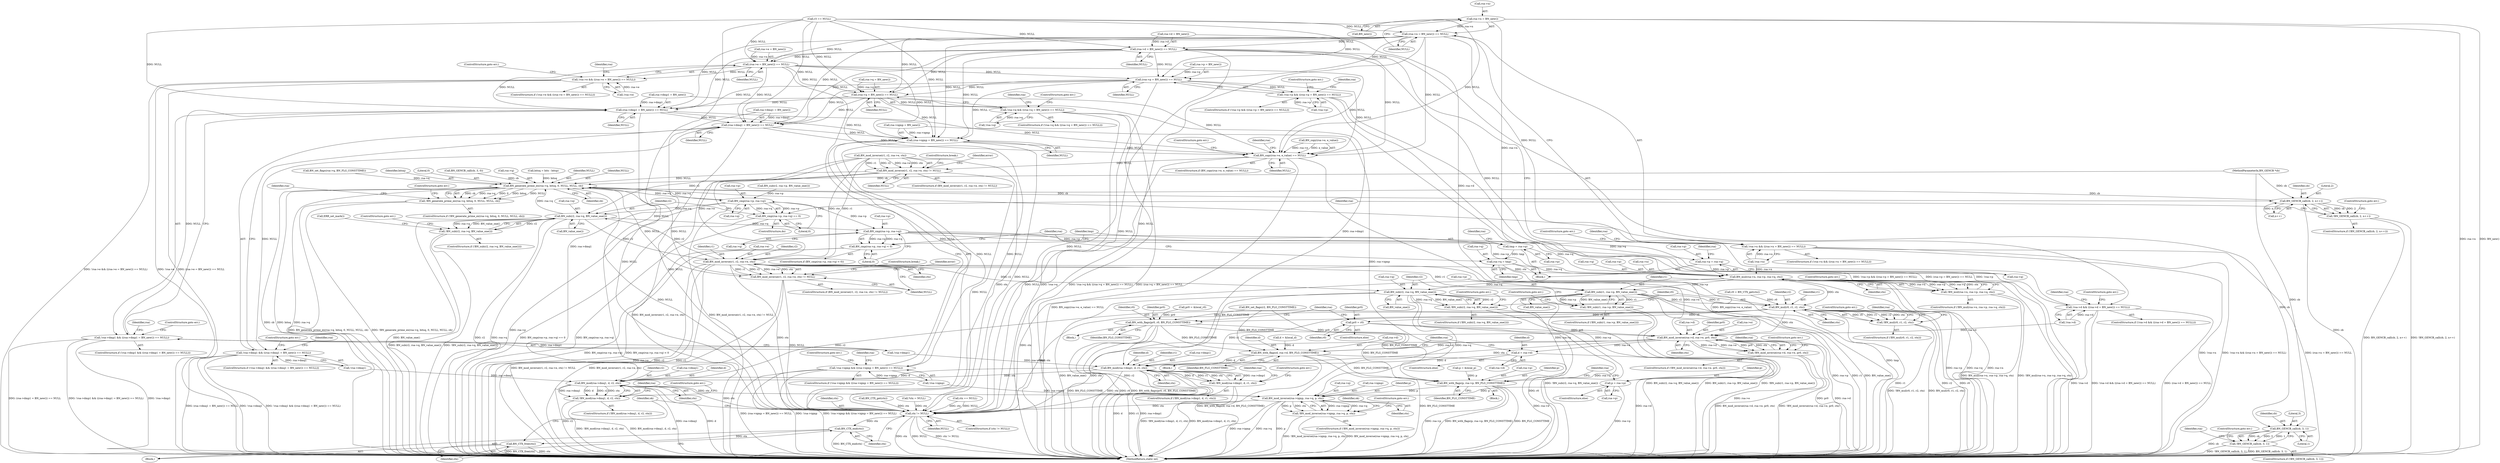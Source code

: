 digraph "0_openssl_349a41da1ad88ad87825414752a8ff5fdd6a6c3f@pointer" {
"1000228" [label="(Call,rsa->n = BN_new())"];
"1000227" [label="(Call,(rsa->n = BN_new()) == NULL)"];
"1000222" [label="(Call,!rsa->n && ((rsa->n = BN_new()) == NULL))"];
"1000241" [label="(Call,(rsa->d = BN_new()) == NULL)"];
"1000236" [label="(Call,!rsa->d && ((rsa->d = BN_new()) == NULL))"];
"1000255" [label="(Call,(rsa->e = BN_new()) == NULL)"];
"1000250" [label="(Call,!rsa->e && ((rsa->e = BN_new()) == NULL))"];
"1000269" [label="(Call,(rsa->p = BN_new()) == NULL)"];
"1000264" [label="(Call,!rsa->p && ((rsa->p = BN_new()) == NULL))"];
"1000283" [label="(Call,(rsa->q = BN_new()) == NULL)"];
"1000278" [label="(Call,!rsa->q && ((rsa->q = BN_new()) == NULL))"];
"1000297" [label="(Call,(rsa->dmp1 = BN_new()) == NULL)"];
"1000292" [label="(Call,!rsa->dmp1 && ((rsa->dmp1 = BN_new()) == NULL))"];
"1000311" [label="(Call,(rsa->dmq1 = BN_new()) == NULL)"];
"1000306" [label="(Call,!rsa->dmq1 && ((rsa->dmq1 = BN_new()) == NULL))"];
"1000325" [label="(Call,(rsa->iqmp = BN_new()) == NULL)"];
"1000320" [label="(Call,!rsa->iqmp && ((rsa->iqmp = BN_new()) == NULL))"];
"1000334" [label="(Call,BN_copy(rsa->e, e_value) == NULL)"];
"1000368" [label="(Call,BN_mod_inverse(r1, r2, rsa->e, ctx) != NULL)"];
"1000418" [label="(Call,BN_generate_prime_ex(rsa->q, bitsq, 0, NULL, NULL, cb))"];
"1000417" [label="(Call,!BN_generate_prime_ex(rsa->q, bitsq, 0, NULL, NULL, cb))"];
"1000429" [label="(Call,BN_cmp(rsa->p, rsa->q))"];
"1000428" [label="(Call,BN_cmp(rsa->p, rsa->q) == 0)"];
"1000439" [label="(Call,BN_sub(r2, rsa->q, BN_value_one()))"];
"1000438" [label="(Call,!BN_sub(r2, rsa->q, BN_value_one()))"];
"1000449" [label="(Call,BN_mod_inverse(r1, r2, rsa->e, ctx))"];
"1000448" [label="(Call,BN_mod_inverse(r1, r2, rsa->e, ctx) != NULL)"];
"1000689" [label="(Call,ctx != NULL)"];
"1000693" [label="(Call,BN_CTX_end(ctx))"];
"1000695" [label="(Call,BN_CTX_free(ctx))"];
"1000522" [label="(Call,BN_mul(rsa->n, rsa->p, rsa->q, ctx))"];
"1000521" [label="(Call,!BN_mul(rsa->n, rsa->p, rsa->q, ctx))"];
"1000536" [label="(Call,BN_sub(r1, rsa->p, BN_value_one()))"];
"1000535" [label="(Call,!BN_sub(r1, rsa->p, BN_value_one()))"];
"1000554" [label="(Call,BN_mul(r0, r1, r2, ctx))"];
"1000553" [label="(Call,!BN_mul(r0, r1, r2, ctx))"];
"1000572" [label="(Call,BN_with_flags(pr0, r0, BN_FLG_CONSTTIME))"];
"1000582" [label="(Call,BN_mod_inverse(rsa->d, rsa->e, pr0, ctx))"];
"1000581" [label="(Call,!BN_mod_inverse(rsa->d, rsa->e, pr0, ctx))"];
"1000604" [label="(Call,BN_with_flags(d, rsa->d, BN_FLG_CONSTTIME))"];
"1000618" [label="(Call,BN_mod(rsa->dmp1, d, r1, ctx))"];
"1000617" [label="(Call,!BN_mod(rsa->dmp1, d, r1, ctx))"];
"1000628" [label="(Call,BN_mod(rsa->dmq1, d, r2, ctx))"];
"1000627" [label="(Call,!BN_mod(rsa->dmq1, d, r2, ctx))"];
"1000662" [label="(Call,BN_mod_inverse(rsa->iqmp, rsa->q, p, ctx))"];
"1000661" [label="(Call,!BN_mod_inverse(rsa->iqmp, rsa->q, p, ctx))"];
"1000648" [label="(Call,BN_with_flags(p, rsa->p, BN_FLG_CONSTTIME))"];
"1000611" [label="(Call,d = rsa->d)"];
"1000577" [label="(Call,pr0 = r0)"];
"1000655" [label="(Call,p = rsa->p)"];
"1000545" [label="(Call,BN_sub(r2, rsa->q, BN_value_one()))"];
"1000544" [label="(Call,!BN_sub(r2, rsa->q, BN_value_one()))"];
"1000494" [label="(Call,BN_cmp(rsa->p, rsa->q))"];
"1000493" [label="(Call,BN_cmp(rsa->p, rsa->q) < 0)"];
"1000503" [label="(Call,tmp = rsa->p)"];
"1000515" [label="(Call,rsa->q = tmp)"];
"1000508" [label="(Call,rsa->p = rsa->q)"];
"1000479" [label="(Call,BN_GENCB_call(cb, 2, n++))"];
"1000478" [label="(Call,!BN_GENCB_call(cb, 2, n++))"];
"1000487" [label="(Call,BN_GENCB_call(cb, 3, 1))"];
"1000486" [label="(Call,!BN_GENCB_call(cb, 3, 1))"];
"1000547" [label="(Call,rsa->q)"];
"1000519" [label="(Identifier,tmp)"];
"1000666" [label="(Call,rsa->q)"];
"1000479" [label="(Call,BN_GENCB_call(cb, 2, n++))"];
"1000498" [label="(Call,rsa->q)"];
"1000600" [label="(Call,d = &local_d)"];
"1000431" [label="(Identifier,rsa)"];
"1000414" [label="(ControlStructure,do)"];
"1000622" [label="(Identifier,d)"];
"1000340" [label="(Identifier,NULL)"];
"1000583" [label="(Call,rsa->d)"];
"1000276" [label="(ControlStructure,goto err;)"];
"1000633" [label="(Identifier,r2)"];
"1000438" [label="(Call,!BN_sub(r2, rsa->q, BN_value_one()))"];
"1000430" [label="(Call,rsa->p)"];
"1000450" [label="(Identifier,r1)"];
"1000281" [label="(Identifier,rsa)"];
"1000649" [label="(Identifier,p)"];
"1000604" [label="(Call,BN_with_flags(d, rsa->d, BN_FLG_CONSTTIME))"];
"1000270" [label="(Call,rsa->p = BN_new())"];
"1000234" [label="(ControlStructure,goto err;)"];
"1000489" [label="(Literal,3)"];
"1000653" [label="(Identifier,BN_FLG_CONSTTIME)"];
"1000251" [label="(Call,!rsa->e)"];
"1000248" [label="(ControlStructure,goto err;)"];
"1000543" [label="(ControlStructure,if (!BN_sub(r2, rsa->q, BN_value_one())))"];
"1000242" [label="(Call,rsa->d = BN_new())"];
"1000122" [label="(MethodParameterIn,BN_GENCB *cb)"];
"1000334" [label="(Call,BN_copy(rsa->e, e_value) == NULL)"];
"1000378" [label="(ControlStructure,break;)"];
"1000580" [label="(ControlStructure,if (!BN_mod_inverse(rsa->d, rsa->e, pr0, ctx)))"];
"1000634" [label="(Identifier,ctx)"];
"1000263" [label="(ControlStructure,if (!rsa->p && ((rsa->p = BN_new()) == NULL)))"];
"1000423" [label="(Literal,0)"];
"1000407" [label="(Call,BN_GENCB_call(cb, 3, 0))"];
"1000546" [label="(Identifier,r2)"];
"1000694" [label="(Identifier,ctx)"];
"1000567" [label="(Block,)"];
"1000568" [label="(Call,pr0 = &local_r0)"];
"1000624" [label="(Identifier,ctx)"];
"1000419" [label="(Call,rsa->q)"];
"1000417" [label="(Call,!BN_generate_prime_ex(rsa->q, bitsq, 0, NULL, NULL, cb))"];
"1000558" [label="(Identifier,ctx)"];
"1000632" [label="(Identifier,d)"];
"1000436" [label="(Literal,0)"];
"1000524" [label="(Identifier,rsa)"];
"1000689" [label="(Call,ctx != NULL)"];
"1000458" [label="(ControlStructure,break;)"];
"1000253" [label="(Identifier,rsa)"];
"1000188" [label="(Call,r0 = BN_CTX_get(ctx))"];
"1000490" [label="(Literal,1)"];
"1000579" [label="(Identifier,r0)"];
"1000504" [label="(Identifier,tmp)"];
"1000485" [label="(ControlStructure,if (!BN_GENCB_call(cb, 3, 1)))"];
"1000618" [label="(Call,BN_mod(rsa->dmp1, d, r1, ctx))"];
"1000311" [label="(Call,(rsa->dmq1 = BN_new()) == NULL)"];
"1000262" [label="(ControlStructure,goto err;)"];
"1000321" [label="(Call,!rsa->iqmp)"];
"1000256" [label="(Call,rsa->e = BN_new())"];
"1000596" [label="(Identifier,rsa)"];
"1000275" [label="(Identifier,NULL)"];
"1000654" [label="(ControlStructure,else)"];
"1000182" [label="(Call,ctx == NULL)"];
"1000320" [label="(Call,!rsa->iqmp && ((rsa->iqmp = BN_new()) == NULL))"];
"1000368" [label="(Call,BN_mod_inverse(r1, r2, rsa->e, ctx) != NULL)"];
"1000692" [label="(Block,)"];
"1000427" [label="(ControlStructure,goto err;)"];
"1000447" [label="(ControlStructure,if (BN_mod_inverse(r1, r2, rsa->e, ctx) != NULL))"];
"1000534" [label="(ControlStructure,if (!BN_sub(r1, rsa->p, BN_value_one())))"];
"1000367" [label="(ControlStructure,if (BN_mod_inverse(r1, r2, rsa->e, ctx) != NULL))"];
"1000627" [label="(Call,!BN_mod(rsa->dmq1, d, r2, ctx))"];
"1000446" [label="(Call,ERR_set_mark())"];
"1000551" [label="(ControlStructure,goto err;)"];
"1000309" [label="(Identifier,rsa)"];
"1000331" [label="(Identifier,NULL)"];
"1000559" [label="(ControlStructure,goto err;)"];
"1000247" [label="(Identifier,NULL)"];
"1000222" [label="(Call,!rsa->n && ((rsa->n = BN_new()) == NULL))"];
"1000279" [label="(Call,!rsa->q)"];
"1000289" [label="(Identifier,NULL)"];
"1000449" [label="(Call,BN_mod_inverse(r1, r2, rsa->e, ctx))"];
"1000492" [label="(ControlStructure,if (BN_cmp(rsa->p, rsa->q) < 0))"];
"1000616" [label="(ControlStructure,if (!BN_mod(rsa->dmp1, d, r1, ctx)))"];
"1000509" [label="(Call,rsa->p)"];
"1000502" [label="(Block,)"];
"1000520" [label="(ControlStructure,if (!BN_mul(rsa->n, rsa->p, rsa->q, ctx)))"];
"1000584" [label="(Identifier,rsa)"];
"1000496" [label="(Identifier,rsa)"];
"1000544" [label="(Call,!BN_sub(r2, rsa->q, BN_value_one()))"];
"1000486" [label="(Call,!BN_GENCB_call(cb, 3, 1))"];
"1000216" [label="(Call,bitsq = bits - bitsp)"];
"1000574" [label="(Identifier,r0)"];
"1000439" [label="(Call,BN_sub(r2, rsa->q, BN_value_one()))"];
"1000508" [label="(Call,rsa->p = rsa->q)"];
"1000664" [label="(Identifier,rsa)"];
"1000522" [label="(Call,BN_mul(rsa->n, rsa->p, rsa->q, ctx))"];
"1000545" [label="(Call,BN_sub(r2, rsa->q, BN_value_one()))"];
"1000690" [label="(Identifier,ctx)"];
"1000239" [label="(Identifier,rsa)"];
"1000319" [label="(ControlStructure,if (!rsa->iqmp && ((rsa->iqmp = BN_new()) == NULL)))"];
"1000326" [label="(Call,rsa->iqmp = BN_new())"];
"1000433" [label="(Call,rsa->q)"];
"1000510" [label="(Identifier,rsa)"];
"1000516" [label="(Call,rsa->q)"];
"1000623" [label="(Identifier,r1)"];
"1000359" [label="(Call,BN_sub(r2, rsa->p, BN_value_one()))"];
"1000536" [label="(Call,BN_sub(r1, rsa->p, BN_value_one()))"];
"1000512" [label="(Call,rsa->q)"];
"1000429" [label="(Call,BN_cmp(rsa->p, rsa->q))"];
"1000673" [label="(Identifier,ok)"];
"1000529" [label="(Call,rsa->q)"];
"1000532" [label="(Identifier,ctx)"];
"1000503" [label="(Call,tmp = rsa->p)"];
"1000304" [label="(ControlStructure,goto err;)"];
"1000644" [label="(Call,p = &local_p)"];
"1000455" [label="(Identifier,ctx)"];
"1000619" [label="(Call,rsa->dmp1)"];
"1000655" [label="(Call,p = rsa->p)"];
"1000269" [label="(Call,(rsa->p = BN_new()) == NULL)"];
"1000227" [label="(Call,(rsa->n = BN_new()) == NULL)"];
"1000533" [label="(ControlStructure,goto err;)"];
"1000606" [label="(Call,rsa->d)"];
"1000526" [label="(Call,rsa->p)"];
"1000538" [label="(Call,rsa->p)"];
"1000312" [label="(Call,rsa->dmq1 = BN_new())"];
"1000578" [label="(Identifier,pr0)"];
"1000581" [label="(Call,!BN_mod_inverse(rsa->d, rsa->e, pr0, ctx))"];
"1000267" [label="(Identifier,rsa)"];
"1000456" [label="(Identifier,NULL)"];
"1000620" [label="(Identifier,rsa)"];
"1000441" [label="(Call,rsa->q)"];
"1000250" [label="(Call,!rsa->e && ((rsa->e = BN_new()) == NULL))"];
"1000688" [label="(ControlStructure,if (ctx != NULL))"];
"1000480" [label="(Identifier,cb)"];
"1000297" [label="(Call,(rsa->dmp1 = BN_new()) == NULL)"];
"1000576" [label="(ControlStructure,else)"];
"1000488" [label="(Identifier,cb)"];
"1000613" [label="(Call,rsa->d)"];
"1000484" [label="(ControlStructure,goto err;)"];
"1000295" [label="(Identifier,rsa)"];
"1000612" [label="(Identifier,d)"];
"1000695" [label="(Call,BN_CTX_free(ctx))"];
"1000332" [label="(ControlStructure,goto err;)"];
"1000440" [label="(Identifier,r2)"];
"1000333" [label="(ControlStructure,if (BN_copy(rsa->e, e_value) == NULL))"];
"1000278" [label="(Call,!rsa->q && ((rsa->q = BN_new()) == NULL))"];
"1000481" [label="(Literal,2)"];
"1000650" [label="(Call,rsa->p)"];
"1000555" [label="(Identifier,r0)"];
"1000318" [label="(ControlStructure,goto err;)"];
"1000228" [label="(Call,rsa->n = BN_new())"];
"1000236" [label="(Call,!rsa->d && ((rsa->d = BN_new()) == NULL))"];
"1000451" [label="(Identifier,r2)"];
"1000478" [label="(Call,!BN_GENCB_call(cb, 2, n++))"];
"1000277" [label="(ControlStructure,if (!rsa->q && ((rsa->q = BN_new()) == NULL)))"];
"1000611" [label="(Call,d = rsa->d)"];
"1000661" [label="(Call,!BN_mod_inverse(rsa->iqmp, rsa->q, p, ctx))"];
"1000663" [label="(Call,rsa->iqmp)"];
"1000233" [label="(Identifier,NULL)"];
"1000418" [label="(Call,BN_generate_prime_ex(rsa->q, bitsq, 0, NULL, NULL, cb))"];
"1000698" [label="(Identifier,ok)"];
"1000557" [label="(Identifier,r2)"];
"1000617" [label="(Call,!BN_mod(rsa->dmp1, d, r1, ctx))"];
"1000640" [label="(Identifier,rsa)"];
"1000305" [label="(ControlStructure,if (!rsa->dmq1 && ((rsa->dmq1 = BN_new()) == NULL)))"];
"1000542" [label="(ControlStructure,goto err;)"];
"1000292" [label="(Call,!rsa->dmp1 && ((rsa->dmp1 = BN_new()) == NULL))"];
"1000232" [label="(Call,BN_new())"];
"1000699" [label="(MethodReturn,static int)"];
"1000335" [label="(Call,BN_copy(rsa->e, e_value))"];
"1000380" [label="(Identifier,error)"];
"1000221" [label="(ControlStructure,if (!rsa->n && ((rsa->n = BN_new()) == NULL)))"];
"1000582" [label="(Call,BN_mod_inverse(rsa->d, rsa->e, pr0, ctx))"];
"1000494" [label="(Call,BN_cmp(rsa->p, rsa->q))"];
"1000482" [label="(Call,n++)"];
"1000629" [label="(Call,rsa->dmq1)"];
"1000235" [label="(ControlStructure,if (!rsa->d && ((rsa->d = BN_new()) == NULL)))"];
"1000325" [label="(Call,(rsa->iqmp = BN_new()) == NULL)"];
"1000554" [label="(Call,BN_mul(r0, r1, r2, ctx))"];
"1000420" [label="(Identifier,rsa)"];
"1000577" [label="(Call,pr0 = r0)"];
"1000376" [label="(Identifier,NULL)"];
"1000261" [label="(Identifier,NULL)"];
"1000628" [label="(Call,BN_mod(rsa->dmq1, d, r2, ctx))"];
"1000307" [label="(Call,!rsa->dmq1)"];
"1000662" [label="(Call,BN_mod_inverse(rsa->iqmp, rsa->q, p, ctx))"];
"1000630" [label="(Identifier,rsa)"];
"1000369" [label="(Call,BN_mod_inverse(r1, r2, rsa->e, ctx))"];
"1000249" [label="(ControlStructure,if (!rsa->e && ((rsa->e = BN_new()) == NULL)))"];
"1000264" [label="(Call,!rsa->p && ((rsa->p = BN_new()) == NULL))"];
"1000229" [label="(Call,rsa->n)"];
"1000426" [label="(Identifier,cb)"];
"1000487" [label="(Call,BN_GENCB_call(cb, 3, 1))"];
"1000625" [label="(ControlStructure,goto err;)"];
"1000341" [label="(ControlStructure,goto err;)"];
"1000523" [label="(Call,rsa->n)"];
"1000643" [label="(Block,)"];
"1000505" [label="(Call,rsa->p)"];
"1000293" [label="(Call,!rsa->dmp1)"];
"1000521" [label="(Call,!BN_mul(rsa->n, rsa->p, rsa->q, ctx))"];
"1000416" [label="(ControlStructure,if (!BN_generate_prime_ex(rsa->q, bitsq, 0, NULL, NULL, cb)))"];
"1000626" [label="(ControlStructure,if (!BN_mod(rsa->dmq1, d, r2, ctx)))"];
"1000283" [label="(Call,(rsa->q = BN_new()) == NULL)"];
"1000306" [label="(Call,!rsa->dmq1 && ((rsa->dmq1 = BN_new()) == NULL))"];
"1000444" [label="(Call,BN_value_one())"];
"1000241" [label="(Call,(rsa->d = BN_new()) == NULL)"];
"1000425" [label="(Identifier,NULL)"];
"1000477" [label="(ControlStructure,if (!BN_GENCB_call(cb, 2, n++)))"];
"1000223" [label="(Call,!rsa->n)"];
"1000428" [label="(Call,BN_cmp(rsa->p, rsa->q) == 0)"];
"1000590" [label="(Identifier,ctx)"];
"1000693" [label="(Call,BN_CTX_end(ctx))"];
"1000556" [label="(Identifier,r1)"];
"1000541" [label="(Call,BN_value_one())"];
"1000670" [label="(Identifier,ctx)"];
"1000656" [label="(Identifier,p)"];
"1000517" [label="(Identifier,rsa)"];
"1000610" [label="(ControlStructure,else)"];
"1000495" [label="(Call,rsa->p)"];
"1000290" [label="(ControlStructure,goto err;)"];
"1000255" [label="(Call,(rsa->e = BN_new()) == NULL)"];
"1000317" [label="(Identifier,NULL)"];
"1000535" [label="(Call,!BN_sub(r1, rsa->p, BN_value_one()))"];
"1000552" [label="(ControlStructure,if (!BN_mul(r0, r1, r2, ctx)))"];
"1000352" [label="(Call,BN_set_flags(r2, BN_FLG_CONSTTIME))"];
"1000589" [label="(Identifier,pr0)"];
"1000671" [label="(ControlStructure,goto err;)"];
"1000291" [label="(ControlStructure,if (!rsa->dmp1 && ((rsa->dmp1 = BN_new()) == NULL)))"];
"1000298" [label="(Call,rsa->dmp1 = BN_new())"];
"1000265" [label="(Call,!rsa->p)"];
"1000303" [label="(Identifier,NULL)"];
"1000424" [label="(Identifier,NULL)"];
"1000202" [label="(Call,BN_CTX_get(ctx))"];
"1000553" [label="(Call,!BN_mul(r0, r1, r2, ctx))"];
"1000515" [label="(Call,rsa->q = tmp)"];
"1000657" [label="(Call,rsa->p)"];
"1000550" [label="(Call,BN_value_one())"];
"1000437" [label="(ControlStructure,if (!BN_sub(r2, rsa->q, BN_value_one())))"];
"1000575" [label="(Identifier,BN_FLG_CONSTTIME)"];
"1000491" [label="(ControlStructure,goto err;)"];
"1000205" [label="(Call,r3 == NULL)"];
"1000572" [label="(Call,BN_with_flags(pr0, r0, BN_FLG_CONSTTIME))"];
"1000323" [label="(Identifier,rsa)"];
"1000696" [label="(Identifier,ctx)"];
"1000284" [label="(Call,rsa->q = BN_new())"];
"1000609" [label="(Identifier,BN_FLG_CONSTTIME)"];
"1000452" [label="(Call,rsa->e)"];
"1000586" [label="(Call,rsa->e)"];
"1000605" [label="(Identifier,d)"];
"1000493" [label="(Call,BN_cmp(rsa->p, rsa->q) < 0)"];
"1000648" [label="(Call,BN_with_flags(p, rsa->p, BN_FLG_CONSTTIME))"];
"1000660" [label="(ControlStructure,if (!BN_mod_inverse(rsa->iqmp, rsa->q, p, ctx)))"];
"1000448" [label="(Call,BN_mod_inverse(r1, r2, rsa->e, ctx) != NULL)"];
"1000337" [label="(Identifier,rsa)"];
"1000573" [label="(Identifier,pr0)"];
"1000591" [label="(ControlStructure,goto err;)"];
"1000237" [label="(Call,!rsa->d)"];
"1000599" [label="(Block,)"];
"1000691" [label="(Identifier,NULL)"];
"1000159" [label="(Call,*ctx = NULL)"];
"1000537" [label="(Identifier,r1)"];
"1000635" [label="(ControlStructure,goto err;)"];
"1000344" [label="(Identifier,rsa)"];
"1000669" [label="(Identifier,p)"];
"1000501" [label="(Literal,0)"];
"1000460" [label="(Identifier,error)"];
"1000445" [label="(ControlStructure,goto err;)"];
"1000347" [label="(Call,BN_set_flags(rsa->q, BN_FLG_CONSTTIME))"];
"1000564" [label="(Identifier,rsa)"];
"1000422" [label="(Identifier,bitsq)"];
"1000228" -> "1000227"  [label="AST: "];
"1000228" -> "1000232"  [label="CFG: "];
"1000229" -> "1000228"  [label="AST: "];
"1000232" -> "1000228"  [label="AST: "];
"1000233" -> "1000228"  [label="CFG: "];
"1000228" -> "1000699"  [label="DDG: rsa->n"];
"1000228" -> "1000699"  [label="DDG: BN_new()"];
"1000228" -> "1000227"  [label="DDG: rsa->n"];
"1000228" -> "1000522"  [label="DDG: rsa->n"];
"1000227" -> "1000222"  [label="AST: "];
"1000227" -> "1000233"  [label="CFG: "];
"1000233" -> "1000227"  [label="AST: "];
"1000222" -> "1000227"  [label="CFG: "];
"1000227" -> "1000222"  [label="DDG: NULL"];
"1000205" -> "1000227"  [label="DDG: NULL"];
"1000227" -> "1000241"  [label="DDG: NULL"];
"1000227" -> "1000255"  [label="DDG: NULL"];
"1000227" -> "1000269"  [label="DDG: NULL"];
"1000227" -> "1000283"  [label="DDG: NULL"];
"1000227" -> "1000297"  [label="DDG: NULL"];
"1000227" -> "1000311"  [label="DDG: NULL"];
"1000227" -> "1000325"  [label="DDG: NULL"];
"1000227" -> "1000334"  [label="DDG: NULL"];
"1000227" -> "1000689"  [label="DDG: NULL"];
"1000222" -> "1000221"  [label="AST: "];
"1000222" -> "1000223"  [label="CFG: "];
"1000223" -> "1000222"  [label="AST: "];
"1000234" -> "1000222"  [label="CFG: "];
"1000239" -> "1000222"  [label="CFG: "];
"1000222" -> "1000699"  [label="DDG: (rsa->n = BN_new()) == NULL"];
"1000222" -> "1000699"  [label="DDG: !rsa->n"];
"1000222" -> "1000699"  [label="DDG: !rsa->n && ((rsa->n = BN_new()) == NULL)"];
"1000223" -> "1000222"  [label="DDG: rsa->n"];
"1000241" -> "1000236"  [label="AST: "];
"1000241" -> "1000247"  [label="CFG: "];
"1000242" -> "1000241"  [label="AST: "];
"1000247" -> "1000241"  [label="AST: "];
"1000236" -> "1000241"  [label="CFG: "];
"1000241" -> "1000236"  [label="DDG: NULL"];
"1000242" -> "1000241"  [label="DDG: rsa->d"];
"1000205" -> "1000241"  [label="DDG: NULL"];
"1000241" -> "1000255"  [label="DDG: NULL"];
"1000241" -> "1000269"  [label="DDG: NULL"];
"1000241" -> "1000283"  [label="DDG: NULL"];
"1000241" -> "1000297"  [label="DDG: NULL"];
"1000241" -> "1000311"  [label="DDG: NULL"];
"1000241" -> "1000325"  [label="DDG: NULL"];
"1000241" -> "1000334"  [label="DDG: NULL"];
"1000241" -> "1000689"  [label="DDG: NULL"];
"1000236" -> "1000235"  [label="AST: "];
"1000236" -> "1000237"  [label="CFG: "];
"1000237" -> "1000236"  [label="AST: "];
"1000248" -> "1000236"  [label="CFG: "];
"1000253" -> "1000236"  [label="CFG: "];
"1000236" -> "1000699"  [label="DDG: !rsa->d"];
"1000236" -> "1000699"  [label="DDG: !rsa->d && ((rsa->d = BN_new()) == NULL)"];
"1000236" -> "1000699"  [label="DDG: (rsa->d = BN_new()) == NULL"];
"1000237" -> "1000236"  [label="DDG: rsa->d"];
"1000255" -> "1000250"  [label="AST: "];
"1000255" -> "1000261"  [label="CFG: "];
"1000256" -> "1000255"  [label="AST: "];
"1000261" -> "1000255"  [label="AST: "];
"1000250" -> "1000255"  [label="CFG: "];
"1000255" -> "1000250"  [label="DDG: NULL"];
"1000256" -> "1000255"  [label="DDG: rsa->e"];
"1000205" -> "1000255"  [label="DDG: NULL"];
"1000255" -> "1000269"  [label="DDG: NULL"];
"1000255" -> "1000283"  [label="DDG: NULL"];
"1000255" -> "1000297"  [label="DDG: NULL"];
"1000255" -> "1000311"  [label="DDG: NULL"];
"1000255" -> "1000325"  [label="DDG: NULL"];
"1000255" -> "1000334"  [label="DDG: NULL"];
"1000255" -> "1000689"  [label="DDG: NULL"];
"1000250" -> "1000249"  [label="AST: "];
"1000250" -> "1000251"  [label="CFG: "];
"1000251" -> "1000250"  [label="AST: "];
"1000262" -> "1000250"  [label="CFG: "];
"1000267" -> "1000250"  [label="CFG: "];
"1000250" -> "1000699"  [label="DDG: !rsa->e"];
"1000250" -> "1000699"  [label="DDG: (rsa->e = BN_new()) == NULL"];
"1000250" -> "1000699"  [label="DDG: !rsa->e && ((rsa->e = BN_new()) == NULL)"];
"1000251" -> "1000250"  [label="DDG: rsa->e"];
"1000269" -> "1000264"  [label="AST: "];
"1000269" -> "1000275"  [label="CFG: "];
"1000270" -> "1000269"  [label="AST: "];
"1000275" -> "1000269"  [label="AST: "];
"1000264" -> "1000269"  [label="CFG: "];
"1000269" -> "1000264"  [label="DDG: NULL"];
"1000270" -> "1000269"  [label="DDG: rsa->p"];
"1000205" -> "1000269"  [label="DDG: NULL"];
"1000269" -> "1000283"  [label="DDG: NULL"];
"1000269" -> "1000297"  [label="DDG: NULL"];
"1000269" -> "1000311"  [label="DDG: NULL"];
"1000269" -> "1000325"  [label="DDG: NULL"];
"1000269" -> "1000334"  [label="DDG: NULL"];
"1000269" -> "1000689"  [label="DDG: NULL"];
"1000264" -> "1000263"  [label="AST: "];
"1000264" -> "1000265"  [label="CFG: "];
"1000265" -> "1000264"  [label="AST: "];
"1000276" -> "1000264"  [label="CFG: "];
"1000281" -> "1000264"  [label="CFG: "];
"1000264" -> "1000699"  [label="DDG: (rsa->p = BN_new()) == NULL"];
"1000264" -> "1000699"  [label="DDG: !rsa->p"];
"1000264" -> "1000699"  [label="DDG: !rsa->p && ((rsa->p = BN_new()) == NULL)"];
"1000265" -> "1000264"  [label="DDG: rsa->p"];
"1000283" -> "1000278"  [label="AST: "];
"1000283" -> "1000289"  [label="CFG: "];
"1000284" -> "1000283"  [label="AST: "];
"1000289" -> "1000283"  [label="AST: "];
"1000278" -> "1000283"  [label="CFG: "];
"1000283" -> "1000278"  [label="DDG: NULL"];
"1000284" -> "1000283"  [label="DDG: rsa->q"];
"1000205" -> "1000283"  [label="DDG: NULL"];
"1000283" -> "1000297"  [label="DDG: NULL"];
"1000283" -> "1000311"  [label="DDG: NULL"];
"1000283" -> "1000325"  [label="DDG: NULL"];
"1000283" -> "1000334"  [label="DDG: NULL"];
"1000283" -> "1000689"  [label="DDG: NULL"];
"1000278" -> "1000277"  [label="AST: "];
"1000278" -> "1000279"  [label="CFG: "];
"1000279" -> "1000278"  [label="AST: "];
"1000290" -> "1000278"  [label="CFG: "];
"1000295" -> "1000278"  [label="CFG: "];
"1000278" -> "1000699"  [label="DDG: !rsa->q && ((rsa->q = BN_new()) == NULL)"];
"1000278" -> "1000699"  [label="DDG: (rsa->q = BN_new()) == NULL"];
"1000278" -> "1000699"  [label="DDG: !rsa->q"];
"1000279" -> "1000278"  [label="DDG: rsa->q"];
"1000297" -> "1000292"  [label="AST: "];
"1000297" -> "1000303"  [label="CFG: "];
"1000298" -> "1000297"  [label="AST: "];
"1000303" -> "1000297"  [label="AST: "];
"1000292" -> "1000297"  [label="CFG: "];
"1000297" -> "1000292"  [label="DDG: NULL"];
"1000298" -> "1000297"  [label="DDG: rsa->dmp1"];
"1000205" -> "1000297"  [label="DDG: NULL"];
"1000297" -> "1000311"  [label="DDG: NULL"];
"1000297" -> "1000325"  [label="DDG: NULL"];
"1000297" -> "1000334"  [label="DDG: NULL"];
"1000297" -> "1000689"  [label="DDG: NULL"];
"1000292" -> "1000291"  [label="AST: "];
"1000292" -> "1000293"  [label="CFG: "];
"1000293" -> "1000292"  [label="AST: "];
"1000304" -> "1000292"  [label="CFG: "];
"1000309" -> "1000292"  [label="CFG: "];
"1000292" -> "1000699"  [label="DDG: !rsa->dmp1 && ((rsa->dmp1 = BN_new()) == NULL)"];
"1000292" -> "1000699"  [label="DDG: !rsa->dmp1"];
"1000292" -> "1000699"  [label="DDG: (rsa->dmp1 = BN_new()) == NULL"];
"1000293" -> "1000292"  [label="DDG: rsa->dmp1"];
"1000311" -> "1000306"  [label="AST: "];
"1000311" -> "1000317"  [label="CFG: "];
"1000312" -> "1000311"  [label="AST: "];
"1000317" -> "1000311"  [label="AST: "];
"1000306" -> "1000311"  [label="CFG: "];
"1000311" -> "1000306"  [label="DDG: NULL"];
"1000312" -> "1000311"  [label="DDG: rsa->dmq1"];
"1000205" -> "1000311"  [label="DDG: NULL"];
"1000311" -> "1000325"  [label="DDG: NULL"];
"1000311" -> "1000334"  [label="DDG: NULL"];
"1000311" -> "1000689"  [label="DDG: NULL"];
"1000306" -> "1000305"  [label="AST: "];
"1000306" -> "1000307"  [label="CFG: "];
"1000307" -> "1000306"  [label="AST: "];
"1000318" -> "1000306"  [label="CFG: "];
"1000323" -> "1000306"  [label="CFG: "];
"1000306" -> "1000699"  [label="DDG: (rsa->dmq1 = BN_new()) == NULL"];
"1000306" -> "1000699"  [label="DDG: !rsa->dmq1"];
"1000306" -> "1000699"  [label="DDG: !rsa->dmq1 && ((rsa->dmq1 = BN_new()) == NULL)"];
"1000307" -> "1000306"  [label="DDG: rsa->dmq1"];
"1000325" -> "1000320"  [label="AST: "];
"1000325" -> "1000331"  [label="CFG: "];
"1000326" -> "1000325"  [label="AST: "];
"1000331" -> "1000325"  [label="AST: "];
"1000320" -> "1000325"  [label="CFG: "];
"1000325" -> "1000320"  [label="DDG: NULL"];
"1000326" -> "1000325"  [label="DDG: rsa->iqmp"];
"1000205" -> "1000325"  [label="DDG: NULL"];
"1000325" -> "1000334"  [label="DDG: NULL"];
"1000325" -> "1000689"  [label="DDG: NULL"];
"1000320" -> "1000319"  [label="AST: "];
"1000320" -> "1000321"  [label="CFG: "];
"1000321" -> "1000320"  [label="AST: "];
"1000332" -> "1000320"  [label="CFG: "];
"1000337" -> "1000320"  [label="CFG: "];
"1000320" -> "1000699"  [label="DDG: (rsa->iqmp = BN_new()) == NULL"];
"1000320" -> "1000699"  [label="DDG: !rsa->iqmp"];
"1000320" -> "1000699"  [label="DDG: !rsa->iqmp && ((rsa->iqmp = BN_new()) == NULL)"];
"1000321" -> "1000320"  [label="DDG: rsa->iqmp"];
"1000334" -> "1000333"  [label="AST: "];
"1000334" -> "1000340"  [label="CFG: "];
"1000335" -> "1000334"  [label="AST: "];
"1000340" -> "1000334"  [label="AST: "];
"1000341" -> "1000334"  [label="CFG: "];
"1000344" -> "1000334"  [label="CFG: "];
"1000334" -> "1000699"  [label="DDG: BN_copy(rsa->e, e_value) == NULL"];
"1000334" -> "1000699"  [label="DDG: BN_copy(rsa->e, e_value)"];
"1000335" -> "1000334"  [label="DDG: rsa->e"];
"1000335" -> "1000334"  [label="DDG: e_value"];
"1000205" -> "1000334"  [label="DDG: NULL"];
"1000334" -> "1000368"  [label="DDG: NULL"];
"1000334" -> "1000689"  [label="DDG: NULL"];
"1000368" -> "1000367"  [label="AST: "];
"1000368" -> "1000376"  [label="CFG: "];
"1000369" -> "1000368"  [label="AST: "];
"1000376" -> "1000368"  [label="AST: "];
"1000378" -> "1000368"  [label="CFG: "];
"1000380" -> "1000368"  [label="CFG: "];
"1000368" -> "1000699"  [label="DDG: BN_mod_inverse(r1, r2, rsa->e, ctx)"];
"1000368" -> "1000699"  [label="DDG: BN_mod_inverse(r1, r2, rsa->e, ctx) != NULL"];
"1000369" -> "1000368"  [label="DDG: r1"];
"1000369" -> "1000368"  [label="DDG: r2"];
"1000369" -> "1000368"  [label="DDG: rsa->e"];
"1000369" -> "1000368"  [label="DDG: ctx"];
"1000368" -> "1000418"  [label="DDG: NULL"];
"1000368" -> "1000689"  [label="DDG: NULL"];
"1000418" -> "1000417"  [label="AST: "];
"1000418" -> "1000426"  [label="CFG: "];
"1000419" -> "1000418"  [label="AST: "];
"1000422" -> "1000418"  [label="AST: "];
"1000423" -> "1000418"  [label="AST: "];
"1000424" -> "1000418"  [label="AST: "];
"1000425" -> "1000418"  [label="AST: "];
"1000426" -> "1000418"  [label="AST: "];
"1000417" -> "1000418"  [label="CFG: "];
"1000418" -> "1000699"  [label="DDG: cb"];
"1000418" -> "1000699"  [label="DDG: bitsq"];
"1000418" -> "1000699"  [label="DDG: rsa->q"];
"1000418" -> "1000417"  [label="DDG: cb"];
"1000418" -> "1000417"  [label="DDG: rsa->q"];
"1000418" -> "1000417"  [label="DDG: 0"];
"1000418" -> "1000417"  [label="DDG: bitsq"];
"1000418" -> "1000417"  [label="DDG: NULL"];
"1000347" -> "1000418"  [label="DDG: rsa->q"];
"1000429" -> "1000418"  [label="DDG: rsa->q"];
"1000439" -> "1000418"  [label="DDG: rsa->q"];
"1000216" -> "1000418"  [label="DDG: bitsq"];
"1000448" -> "1000418"  [label="DDG: NULL"];
"1000407" -> "1000418"  [label="DDG: cb"];
"1000479" -> "1000418"  [label="DDG: cb"];
"1000122" -> "1000418"  [label="DDG: cb"];
"1000418" -> "1000429"  [label="DDG: rsa->q"];
"1000418" -> "1000448"  [label="DDG: NULL"];
"1000418" -> "1000479"  [label="DDG: cb"];
"1000418" -> "1000487"  [label="DDG: cb"];
"1000418" -> "1000689"  [label="DDG: NULL"];
"1000417" -> "1000416"  [label="AST: "];
"1000431" -> "1000417"  [label="CFG: "];
"1000427" -> "1000417"  [label="CFG: "];
"1000417" -> "1000699"  [label="DDG: BN_generate_prime_ex(rsa->q, bitsq, 0, NULL, NULL, cb)"];
"1000417" -> "1000699"  [label="DDG: !BN_generate_prime_ex(rsa->q, bitsq, 0, NULL, NULL, cb)"];
"1000429" -> "1000428"  [label="AST: "];
"1000429" -> "1000433"  [label="CFG: "];
"1000430" -> "1000429"  [label="AST: "];
"1000433" -> "1000429"  [label="AST: "];
"1000436" -> "1000429"  [label="CFG: "];
"1000429" -> "1000699"  [label="DDG: rsa->p"];
"1000429" -> "1000428"  [label="DDG: rsa->p"];
"1000429" -> "1000428"  [label="DDG: rsa->q"];
"1000359" -> "1000429"  [label="DDG: rsa->p"];
"1000429" -> "1000439"  [label="DDG: rsa->q"];
"1000429" -> "1000494"  [label="DDG: rsa->p"];
"1000428" -> "1000414"  [label="AST: "];
"1000428" -> "1000436"  [label="CFG: "];
"1000436" -> "1000428"  [label="AST: "];
"1000420" -> "1000428"  [label="CFG: "];
"1000440" -> "1000428"  [label="CFG: "];
"1000428" -> "1000699"  [label="DDG: BN_cmp(rsa->p, rsa->q) == 0"];
"1000428" -> "1000699"  [label="DDG: BN_cmp(rsa->p, rsa->q)"];
"1000439" -> "1000438"  [label="AST: "];
"1000439" -> "1000444"  [label="CFG: "];
"1000440" -> "1000439"  [label="AST: "];
"1000441" -> "1000439"  [label="AST: "];
"1000444" -> "1000439"  [label="AST: "];
"1000438" -> "1000439"  [label="CFG: "];
"1000439" -> "1000699"  [label="DDG: r2"];
"1000439" -> "1000699"  [label="DDG: rsa->q"];
"1000439" -> "1000699"  [label="DDG: BN_value_one()"];
"1000439" -> "1000438"  [label="DDG: r2"];
"1000439" -> "1000438"  [label="DDG: rsa->q"];
"1000439" -> "1000438"  [label="DDG: BN_value_one()"];
"1000449" -> "1000439"  [label="DDG: r2"];
"1000369" -> "1000439"  [label="DDG: r2"];
"1000439" -> "1000449"  [label="DDG: r2"];
"1000439" -> "1000494"  [label="DDG: rsa->q"];
"1000438" -> "1000437"  [label="AST: "];
"1000445" -> "1000438"  [label="CFG: "];
"1000446" -> "1000438"  [label="CFG: "];
"1000438" -> "1000699"  [label="DDG: !BN_sub(r2, rsa->q, BN_value_one())"];
"1000438" -> "1000699"  [label="DDG: BN_sub(r2, rsa->q, BN_value_one())"];
"1000449" -> "1000448"  [label="AST: "];
"1000449" -> "1000455"  [label="CFG: "];
"1000450" -> "1000449"  [label="AST: "];
"1000451" -> "1000449"  [label="AST: "];
"1000452" -> "1000449"  [label="AST: "];
"1000455" -> "1000449"  [label="AST: "];
"1000456" -> "1000449"  [label="CFG: "];
"1000449" -> "1000699"  [label="DDG: r1"];
"1000449" -> "1000699"  [label="DDG: rsa->e"];
"1000449" -> "1000699"  [label="DDG: r2"];
"1000449" -> "1000448"  [label="DDG: r1"];
"1000449" -> "1000448"  [label="DDG: r2"];
"1000449" -> "1000448"  [label="DDG: rsa->e"];
"1000449" -> "1000448"  [label="DDG: ctx"];
"1000369" -> "1000449"  [label="DDG: r1"];
"1000369" -> "1000449"  [label="DDG: rsa->e"];
"1000369" -> "1000449"  [label="DDG: ctx"];
"1000449" -> "1000522"  [label="DDG: ctx"];
"1000449" -> "1000536"  [label="DDG: r1"];
"1000449" -> "1000545"  [label="DDG: r2"];
"1000449" -> "1000582"  [label="DDG: rsa->e"];
"1000449" -> "1000689"  [label="DDG: ctx"];
"1000448" -> "1000447"  [label="AST: "];
"1000448" -> "1000456"  [label="CFG: "];
"1000456" -> "1000448"  [label="AST: "];
"1000458" -> "1000448"  [label="CFG: "];
"1000460" -> "1000448"  [label="CFG: "];
"1000448" -> "1000699"  [label="DDG: BN_mod_inverse(r1, r2, rsa->e, ctx)"];
"1000448" -> "1000699"  [label="DDG: BN_mod_inverse(r1, r2, rsa->e, ctx) != NULL"];
"1000448" -> "1000689"  [label="DDG: NULL"];
"1000689" -> "1000688"  [label="AST: "];
"1000689" -> "1000691"  [label="CFG: "];
"1000690" -> "1000689"  [label="AST: "];
"1000691" -> "1000689"  [label="AST: "];
"1000694" -> "1000689"  [label="CFG: "];
"1000698" -> "1000689"  [label="CFG: "];
"1000689" -> "1000699"  [label="DDG: ctx != NULL"];
"1000689" -> "1000699"  [label="DDG: ctx"];
"1000689" -> "1000699"  [label="DDG: NULL"];
"1000369" -> "1000689"  [label="DDG: ctx"];
"1000582" -> "1000689"  [label="DDG: ctx"];
"1000159" -> "1000689"  [label="DDG: ctx"];
"1000618" -> "1000689"  [label="DDG: ctx"];
"1000202" -> "1000689"  [label="DDG: ctx"];
"1000182" -> "1000689"  [label="DDG: ctx"];
"1000182" -> "1000689"  [label="DDG: NULL"];
"1000662" -> "1000689"  [label="DDG: ctx"];
"1000554" -> "1000689"  [label="DDG: ctx"];
"1000522" -> "1000689"  [label="DDG: ctx"];
"1000628" -> "1000689"  [label="DDG: ctx"];
"1000205" -> "1000689"  [label="DDG: NULL"];
"1000689" -> "1000693"  [label="DDG: ctx"];
"1000693" -> "1000692"  [label="AST: "];
"1000693" -> "1000694"  [label="CFG: "];
"1000694" -> "1000693"  [label="AST: "];
"1000696" -> "1000693"  [label="CFG: "];
"1000693" -> "1000699"  [label="DDG: BN_CTX_end(ctx)"];
"1000693" -> "1000695"  [label="DDG: ctx"];
"1000695" -> "1000692"  [label="AST: "];
"1000695" -> "1000696"  [label="CFG: "];
"1000696" -> "1000695"  [label="AST: "];
"1000698" -> "1000695"  [label="CFG: "];
"1000695" -> "1000699"  [label="DDG: BN_CTX_free(ctx)"];
"1000695" -> "1000699"  [label="DDG: ctx"];
"1000522" -> "1000521"  [label="AST: "];
"1000522" -> "1000532"  [label="CFG: "];
"1000523" -> "1000522"  [label="AST: "];
"1000526" -> "1000522"  [label="AST: "];
"1000529" -> "1000522"  [label="AST: "];
"1000532" -> "1000522"  [label="AST: "];
"1000521" -> "1000522"  [label="CFG: "];
"1000522" -> "1000699"  [label="DDG: rsa->p"];
"1000522" -> "1000699"  [label="DDG: rsa->q"];
"1000522" -> "1000699"  [label="DDG: rsa->n"];
"1000522" -> "1000521"  [label="DDG: rsa->n"];
"1000522" -> "1000521"  [label="DDG: rsa->p"];
"1000522" -> "1000521"  [label="DDG: rsa->q"];
"1000522" -> "1000521"  [label="DDG: ctx"];
"1000223" -> "1000522"  [label="DDG: rsa->n"];
"1000508" -> "1000522"  [label="DDG: rsa->p"];
"1000494" -> "1000522"  [label="DDG: rsa->p"];
"1000494" -> "1000522"  [label="DDG: rsa->q"];
"1000515" -> "1000522"  [label="DDG: rsa->q"];
"1000522" -> "1000536"  [label="DDG: rsa->p"];
"1000522" -> "1000545"  [label="DDG: rsa->q"];
"1000522" -> "1000554"  [label="DDG: ctx"];
"1000521" -> "1000520"  [label="AST: "];
"1000533" -> "1000521"  [label="CFG: "];
"1000537" -> "1000521"  [label="CFG: "];
"1000521" -> "1000699"  [label="DDG: BN_mul(rsa->n, rsa->p, rsa->q, ctx)"];
"1000521" -> "1000699"  [label="DDG: !BN_mul(rsa->n, rsa->p, rsa->q, ctx)"];
"1000536" -> "1000535"  [label="AST: "];
"1000536" -> "1000541"  [label="CFG: "];
"1000537" -> "1000536"  [label="AST: "];
"1000538" -> "1000536"  [label="AST: "];
"1000541" -> "1000536"  [label="AST: "];
"1000535" -> "1000536"  [label="CFG: "];
"1000536" -> "1000699"  [label="DDG: rsa->p"];
"1000536" -> "1000699"  [label="DDG: r1"];
"1000536" -> "1000699"  [label="DDG: BN_value_one()"];
"1000536" -> "1000535"  [label="DDG: r1"];
"1000536" -> "1000535"  [label="DDG: rsa->p"];
"1000536" -> "1000535"  [label="DDG: BN_value_one()"];
"1000536" -> "1000554"  [label="DDG: r1"];
"1000536" -> "1000648"  [label="DDG: rsa->p"];
"1000536" -> "1000655"  [label="DDG: rsa->p"];
"1000535" -> "1000534"  [label="AST: "];
"1000542" -> "1000535"  [label="CFG: "];
"1000546" -> "1000535"  [label="CFG: "];
"1000535" -> "1000699"  [label="DDG: BN_sub(r1, rsa->p, BN_value_one())"];
"1000535" -> "1000699"  [label="DDG: !BN_sub(r1, rsa->p, BN_value_one())"];
"1000554" -> "1000553"  [label="AST: "];
"1000554" -> "1000558"  [label="CFG: "];
"1000555" -> "1000554"  [label="AST: "];
"1000556" -> "1000554"  [label="AST: "];
"1000557" -> "1000554"  [label="AST: "];
"1000558" -> "1000554"  [label="AST: "];
"1000553" -> "1000554"  [label="CFG: "];
"1000554" -> "1000699"  [label="DDG: r2"];
"1000554" -> "1000699"  [label="DDG: r0"];
"1000554" -> "1000699"  [label="DDG: r1"];
"1000554" -> "1000553"  [label="DDG: r0"];
"1000554" -> "1000553"  [label="DDG: r1"];
"1000554" -> "1000553"  [label="DDG: r2"];
"1000554" -> "1000553"  [label="DDG: ctx"];
"1000188" -> "1000554"  [label="DDG: r0"];
"1000545" -> "1000554"  [label="DDG: r2"];
"1000554" -> "1000572"  [label="DDG: r0"];
"1000554" -> "1000577"  [label="DDG: r0"];
"1000554" -> "1000582"  [label="DDG: ctx"];
"1000554" -> "1000618"  [label="DDG: r1"];
"1000554" -> "1000628"  [label="DDG: r2"];
"1000553" -> "1000552"  [label="AST: "];
"1000559" -> "1000553"  [label="CFG: "];
"1000564" -> "1000553"  [label="CFG: "];
"1000553" -> "1000699"  [label="DDG: !BN_mul(r0, r1, r2, ctx)"];
"1000553" -> "1000699"  [label="DDG: BN_mul(r0, r1, r2, ctx)"];
"1000572" -> "1000567"  [label="AST: "];
"1000572" -> "1000575"  [label="CFG: "];
"1000573" -> "1000572"  [label="AST: "];
"1000574" -> "1000572"  [label="AST: "];
"1000575" -> "1000572"  [label="AST: "];
"1000584" -> "1000572"  [label="CFG: "];
"1000572" -> "1000699"  [label="DDG: BN_FLG_CONSTTIME"];
"1000572" -> "1000699"  [label="DDG: r0"];
"1000572" -> "1000699"  [label="DDG: BN_with_flags(pr0, r0, BN_FLG_CONSTTIME)"];
"1000568" -> "1000572"  [label="DDG: pr0"];
"1000352" -> "1000572"  [label="DDG: BN_FLG_CONSTTIME"];
"1000572" -> "1000582"  [label="DDG: pr0"];
"1000572" -> "1000604"  [label="DDG: BN_FLG_CONSTTIME"];
"1000572" -> "1000648"  [label="DDG: BN_FLG_CONSTTIME"];
"1000582" -> "1000581"  [label="AST: "];
"1000582" -> "1000590"  [label="CFG: "];
"1000583" -> "1000582"  [label="AST: "];
"1000586" -> "1000582"  [label="AST: "];
"1000589" -> "1000582"  [label="AST: "];
"1000590" -> "1000582"  [label="AST: "];
"1000581" -> "1000582"  [label="CFG: "];
"1000582" -> "1000699"  [label="DDG: pr0"];
"1000582" -> "1000699"  [label="DDG: rsa->d"];
"1000582" -> "1000699"  [label="DDG: rsa->e"];
"1000582" -> "1000581"  [label="DDG: rsa->d"];
"1000582" -> "1000581"  [label="DDG: rsa->e"];
"1000582" -> "1000581"  [label="DDG: pr0"];
"1000582" -> "1000581"  [label="DDG: ctx"];
"1000237" -> "1000582"  [label="DDG: rsa->d"];
"1000242" -> "1000582"  [label="DDG: rsa->d"];
"1000577" -> "1000582"  [label="DDG: pr0"];
"1000582" -> "1000604"  [label="DDG: rsa->d"];
"1000582" -> "1000611"  [label="DDG: rsa->d"];
"1000582" -> "1000618"  [label="DDG: ctx"];
"1000581" -> "1000580"  [label="AST: "];
"1000591" -> "1000581"  [label="CFG: "];
"1000596" -> "1000581"  [label="CFG: "];
"1000581" -> "1000699"  [label="DDG: BN_mod_inverse(rsa->d, rsa->e, pr0, ctx)"];
"1000581" -> "1000699"  [label="DDG: !BN_mod_inverse(rsa->d, rsa->e, pr0, ctx)"];
"1000604" -> "1000599"  [label="AST: "];
"1000604" -> "1000609"  [label="CFG: "];
"1000605" -> "1000604"  [label="AST: "];
"1000606" -> "1000604"  [label="AST: "];
"1000609" -> "1000604"  [label="AST: "];
"1000620" -> "1000604"  [label="CFG: "];
"1000604" -> "1000699"  [label="DDG: BN_with_flags(d, rsa->d, BN_FLG_CONSTTIME)"];
"1000604" -> "1000699"  [label="DDG: BN_FLG_CONSTTIME"];
"1000604" -> "1000699"  [label="DDG: rsa->d"];
"1000600" -> "1000604"  [label="DDG: d"];
"1000352" -> "1000604"  [label="DDG: BN_FLG_CONSTTIME"];
"1000604" -> "1000618"  [label="DDG: d"];
"1000604" -> "1000648"  [label="DDG: BN_FLG_CONSTTIME"];
"1000618" -> "1000617"  [label="AST: "];
"1000618" -> "1000624"  [label="CFG: "];
"1000619" -> "1000618"  [label="AST: "];
"1000622" -> "1000618"  [label="AST: "];
"1000623" -> "1000618"  [label="AST: "];
"1000624" -> "1000618"  [label="AST: "];
"1000617" -> "1000618"  [label="CFG: "];
"1000618" -> "1000699"  [label="DDG: d"];
"1000618" -> "1000699"  [label="DDG: r1"];
"1000618" -> "1000699"  [label="DDG: rsa->dmp1"];
"1000618" -> "1000617"  [label="DDG: rsa->dmp1"];
"1000618" -> "1000617"  [label="DDG: d"];
"1000618" -> "1000617"  [label="DDG: r1"];
"1000618" -> "1000617"  [label="DDG: ctx"];
"1000293" -> "1000618"  [label="DDG: rsa->dmp1"];
"1000298" -> "1000618"  [label="DDG: rsa->dmp1"];
"1000611" -> "1000618"  [label="DDG: d"];
"1000618" -> "1000628"  [label="DDG: d"];
"1000618" -> "1000628"  [label="DDG: ctx"];
"1000617" -> "1000616"  [label="AST: "];
"1000625" -> "1000617"  [label="CFG: "];
"1000630" -> "1000617"  [label="CFG: "];
"1000617" -> "1000699"  [label="DDG: BN_mod(rsa->dmp1, d, r1, ctx)"];
"1000617" -> "1000699"  [label="DDG: !BN_mod(rsa->dmp1, d, r1, ctx)"];
"1000628" -> "1000627"  [label="AST: "];
"1000628" -> "1000634"  [label="CFG: "];
"1000629" -> "1000628"  [label="AST: "];
"1000632" -> "1000628"  [label="AST: "];
"1000633" -> "1000628"  [label="AST: "];
"1000634" -> "1000628"  [label="AST: "];
"1000627" -> "1000628"  [label="CFG: "];
"1000628" -> "1000699"  [label="DDG: rsa->dmq1"];
"1000628" -> "1000699"  [label="DDG: d"];
"1000628" -> "1000699"  [label="DDG: r2"];
"1000628" -> "1000627"  [label="DDG: rsa->dmq1"];
"1000628" -> "1000627"  [label="DDG: d"];
"1000628" -> "1000627"  [label="DDG: r2"];
"1000628" -> "1000627"  [label="DDG: ctx"];
"1000312" -> "1000628"  [label="DDG: rsa->dmq1"];
"1000307" -> "1000628"  [label="DDG: rsa->dmq1"];
"1000628" -> "1000662"  [label="DDG: ctx"];
"1000627" -> "1000626"  [label="AST: "];
"1000635" -> "1000627"  [label="CFG: "];
"1000640" -> "1000627"  [label="CFG: "];
"1000627" -> "1000699"  [label="DDG: !BN_mod(rsa->dmq1, d, r2, ctx)"];
"1000627" -> "1000699"  [label="DDG: BN_mod(rsa->dmq1, d, r2, ctx)"];
"1000662" -> "1000661"  [label="AST: "];
"1000662" -> "1000670"  [label="CFG: "];
"1000663" -> "1000662"  [label="AST: "];
"1000666" -> "1000662"  [label="AST: "];
"1000669" -> "1000662"  [label="AST: "];
"1000670" -> "1000662"  [label="AST: "];
"1000661" -> "1000662"  [label="CFG: "];
"1000662" -> "1000699"  [label="DDG: rsa->iqmp"];
"1000662" -> "1000699"  [label="DDG: rsa->q"];
"1000662" -> "1000699"  [label="DDG: p"];
"1000662" -> "1000661"  [label="DDG: rsa->iqmp"];
"1000662" -> "1000661"  [label="DDG: rsa->q"];
"1000662" -> "1000661"  [label="DDG: p"];
"1000662" -> "1000661"  [label="DDG: ctx"];
"1000321" -> "1000662"  [label="DDG: rsa->iqmp"];
"1000326" -> "1000662"  [label="DDG: rsa->iqmp"];
"1000545" -> "1000662"  [label="DDG: rsa->q"];
"1000655" -> "1000662"  [label="DDG: p"];
"1000648" -> "1000662"  [label="DDG: p"];
"1000661" -> "1000660"  [label="AST: "];
"1000671" -> "1000661"  [label="CFG: "];
"1000673" -> "1000661"  [label="CFG: "];
"1000661" -> "1000699"  [label="DDG: !BN_mod_inverse(rsa->iqmp, rsa->q, p, ctx)"];
"1000661" -> "1000699"  [label="DDG: BN_mod_inverse(rsa->iqmp, rsa->q, p, ctx)"];
"1000648" -> "1000643"  [label="AST: "];
"1000648" -> "1000653"  [label="CFG: "];
"1000649" -> "1000648"  [label="AST: "];
"1000650" -> "1000648"  [label="AST: "];
"1000653" -> "1000648"  [label="AST: "];
"1000664" -> "1000648"  [label="CFG: "];
"1000648" -> "1000699"  [label="DDG: rsa->p"];
"1000648" -> "1000699"  [label="DDG: BN_with_flags(p, rsa->p, BN_FLG_CONSTTIME)"];
"1000648" -> "1000699"  [label="DDG: BN_FLG_CONSTTIME"];
"1000644" -> "1000648"  [label="DDG: p"];
"1000352" -> "1000648"  [label="DDG: BN_FLG_CONSTTIME"];
"1000611" -> "1000610"  [label="AST: "];
"1000611" -> "1000613"  [label="CFG: "];
"1000612" -> "1000611"  [label="AST: "];
"1000613" -> "1000611"  [label="AST: "];
"1000620" -> "1000611"  [label="CFG: "];
"1000611" -> "1000699"  [label="DDG: rsa->d"];
"1000577" -> "1000576"  [label="AST: "];
"1000577" -> "1000579"  [label="CFG: "];
"1000578" -> "1000577"  [label="AST: "];
"1000579" -> "1000577"  [label="AST: "];
"1000584" -> "1000577"  [label="CFG: "];
"1000577" -> "1000699"  [label="DDG: r0"];
"1000655" -> "1000654"  [label="AST: "];
"1000655" -> "1000657"  [label="CFG: "];
"1000656" -> "1000655"  [label="AST: "];
"1000657" -> "1000655"  [label="AST: "];
"1000664" -> "1000655"  [label="CFG: "];
"1000655" -> "1000699"  [label="DDG: rsa->p"];
"1000545" -> "1000544"  [label="AST: "];
"1000545" -> "1000550"  [label="CFG: "];
"1000546" -> "1000545"  [label="AST: "];
"1000547" -> "1000545"  [label="AST: "];
"1000550" -> "1000545"  [label="AST: "];
"1000544" -> "1000545"  [label="CFG: "];
"1000545" -> "1000699"  [label="DDG: BN_value_one()"];
"1000545" -> "1000699"  [label="DDG: r2"];
"1000545" -> "1000699"  [label="DDG: rsa->q"];
"1000545" -> "1000544"  [label="DDG: r2"];
"1000545" -> "1000544"  [label="DDG: rsa->q"];
"1000545" -> "1000544"  [label="DDG: BN_value_one()"];
"1000544" -> "1000543"  [label="AST: "];
"1000551" -> "1000544"  [label="CFG: "];
"1000555" -> "1000544"  [label="CFG: "];
"1000544" -> "1000699"  [label="DDG: BN_sub(r2, rsa->q, BN_value_one())"];
"1000544" -> "1000699"  [label="DDG: !BN_sub(r2, rsa->q, BN_value_one())"];
"1000494" -> "1000493"  [label="AST: "];
"1000494" -> "1000498"  [label="CFG: "];
"1000495" -> "1000494"  [label="AST: "];
"1000498" -> "1000494"  [label="AST: "];
"1000501" -> "1000494"  [label="CFG: "];
"1000494" -> "1000493"  [label="DDG: rsa->p"];
"1000494" -> "1000493"  [label="DDG: rsa->q"];
"1000494" -> "1000503"  [label="DDG: rsa->p"];
"1000494" -> "1000508"  [label="DDG: rsa->q"];
"1000493" -> "1000492"  [label="AST: "];
"1000493" -> "1000501"  [label="CFG: "];
"1000501" -> "1000493"  [label="AST: "];
"1000504" -> "1000493"  [label="CFG: "];
"1000524" -> "1000493"  [label="CFG: "];
"1000493" -> "1000699"  [label="DDG: BN_cmp(rsa->p, rsa->q)"];
"1000493" -> "1000699"  [label="DDG: BN_cmp(rsa->p, rsa->q) < 0"];
"1000503" -> "1000502"  [label="AST: "];
"1000503" -> "1000505"  [label="CFG: "];
"1000504" -> "1000503"  [label="AST: "];
"1000505" -> "1000503"  [label="AST: "];
"1000510" -> "1000503"  [label="CFG: "];
"1000503" -> "1000515"  [label="DDG: tmp"];
"1000515" -> "1000502"  [label="AST: "];
"1000515" -> "1000519"  [label="CFG: "];
"1000516" -> "1000515"  [label="AST: "];
"1000519" -> "1000515"  [label="AST: "];
"1000524" -> "1000515"  [label="CFG: "];
"1000515" -> "1000699"  [label="DDG: tmp"];
"1000508" -> "1000502"  [label="AST: "];
"1000508" -> "1000512"  [label="CFG: "];
"1000509" -> "1000508"  [label="AST: "];
"1000512" -> "1000508"  [label="AST: "];
"1000517" -> "1000508"  [label="CFG: "];
"1000479" -> "1000478"  [label="AST: "];
"1000479" -> "1000482"  [label="CFG: "];
"1000480" -> "1000479"  [label="AST: "];
"1000481" -> "1000479"  [label="AST: "];
"1000482" -> "1000479"  [label="AST: "];
"1000478" -> "1000479"  [label="CFG: "];
"1000479" -> "1000699"  [label="DDG: cb"];
"1000479" -> "1000478"  [label="DDG: cb"];
"1000479" -> "1000478"  [label="DDG: 2"];
"1000122" -> "1000479"  [label="DDG: cb"];
"1000482" -> "1000479"  [label="DDG: n"];
"1000478" -> "1000477"  [label="AST: "];
"1000420" -> "1000478"  [label="CFG: "];
"1000484" -> "1000478"  [label="CFG: "];
"1000478" -> "1000699"  [label="DDG: BN_GENCB_call(cb, 2, n++)"];
"1000478" -> "1000699"  [label="DDG: !BN_GENCB_call(cb, 2, n++)"];
"1000487" -> "1000486"  [label="AST: "];
"1000487" -> "1000490"  [label="CFG: "];
"1000488" -> "1000487"  [label="AST: "];
"1000489" -> "1000487"  [label="AST: "];
"1000490" -> "1000487"  [label="AST: "];
"1000486" -> "1000487"  [label="CFG: "];
"1000487" -> "1000699"  [label="DDG: cb"];
"1000487" -> "1000486"  [label="DDG: cb"];
"1000487" -> "1000486"  [label="DDG: 3"];
"1000487" -> "1000486"  [label="DDG: 1"];
"1000122" -> "1000487"  [label="DDG: cb"];
"1000486" -> "1000485"  [label="AST: "];
"1000491" -> "1000486"  [label="CFG: "];
"1000496" -> "1000486"  [label="CFG: "];
"1000486" -> "1000699"  [label="DDG: !BN_GENCB_call(cb, 3, 1)"];
"1000486" -> "1000699"  [label="DDG: BN_GENCB_call(cb, 3, 1)"];
}
